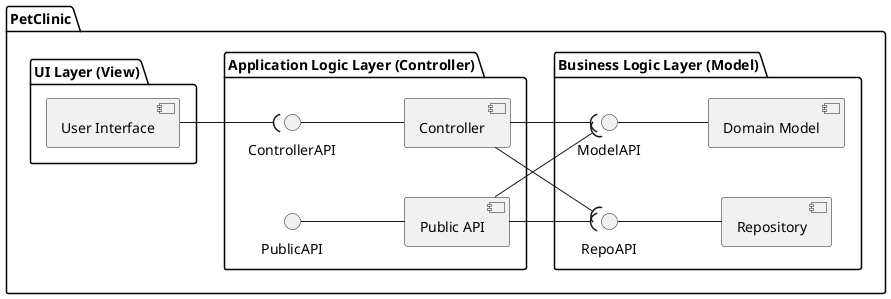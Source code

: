 @startuml
'https://plantuml.com/component-diagram
left to right direction

package "PetClinic" {

  package "UI Layer (View)" {
     [User Interface]
  }

  package "Application Logic Layer (Controller)" {
     ControllerAPI--[Controller]
     PublicAPI--[Public API]
  }

  package "Business Logic Layer (Model)" {
     ModelAPI--[Domain Model]
     RepoAPI--[Repository]
  }

}

[User Interface] --( ControllerAPI
[Controller] --( ModelAPI
[Controller] --( RepoAPI
[Public API] --( ModelAPI
[Public API] --( RepoAPI


@enduml